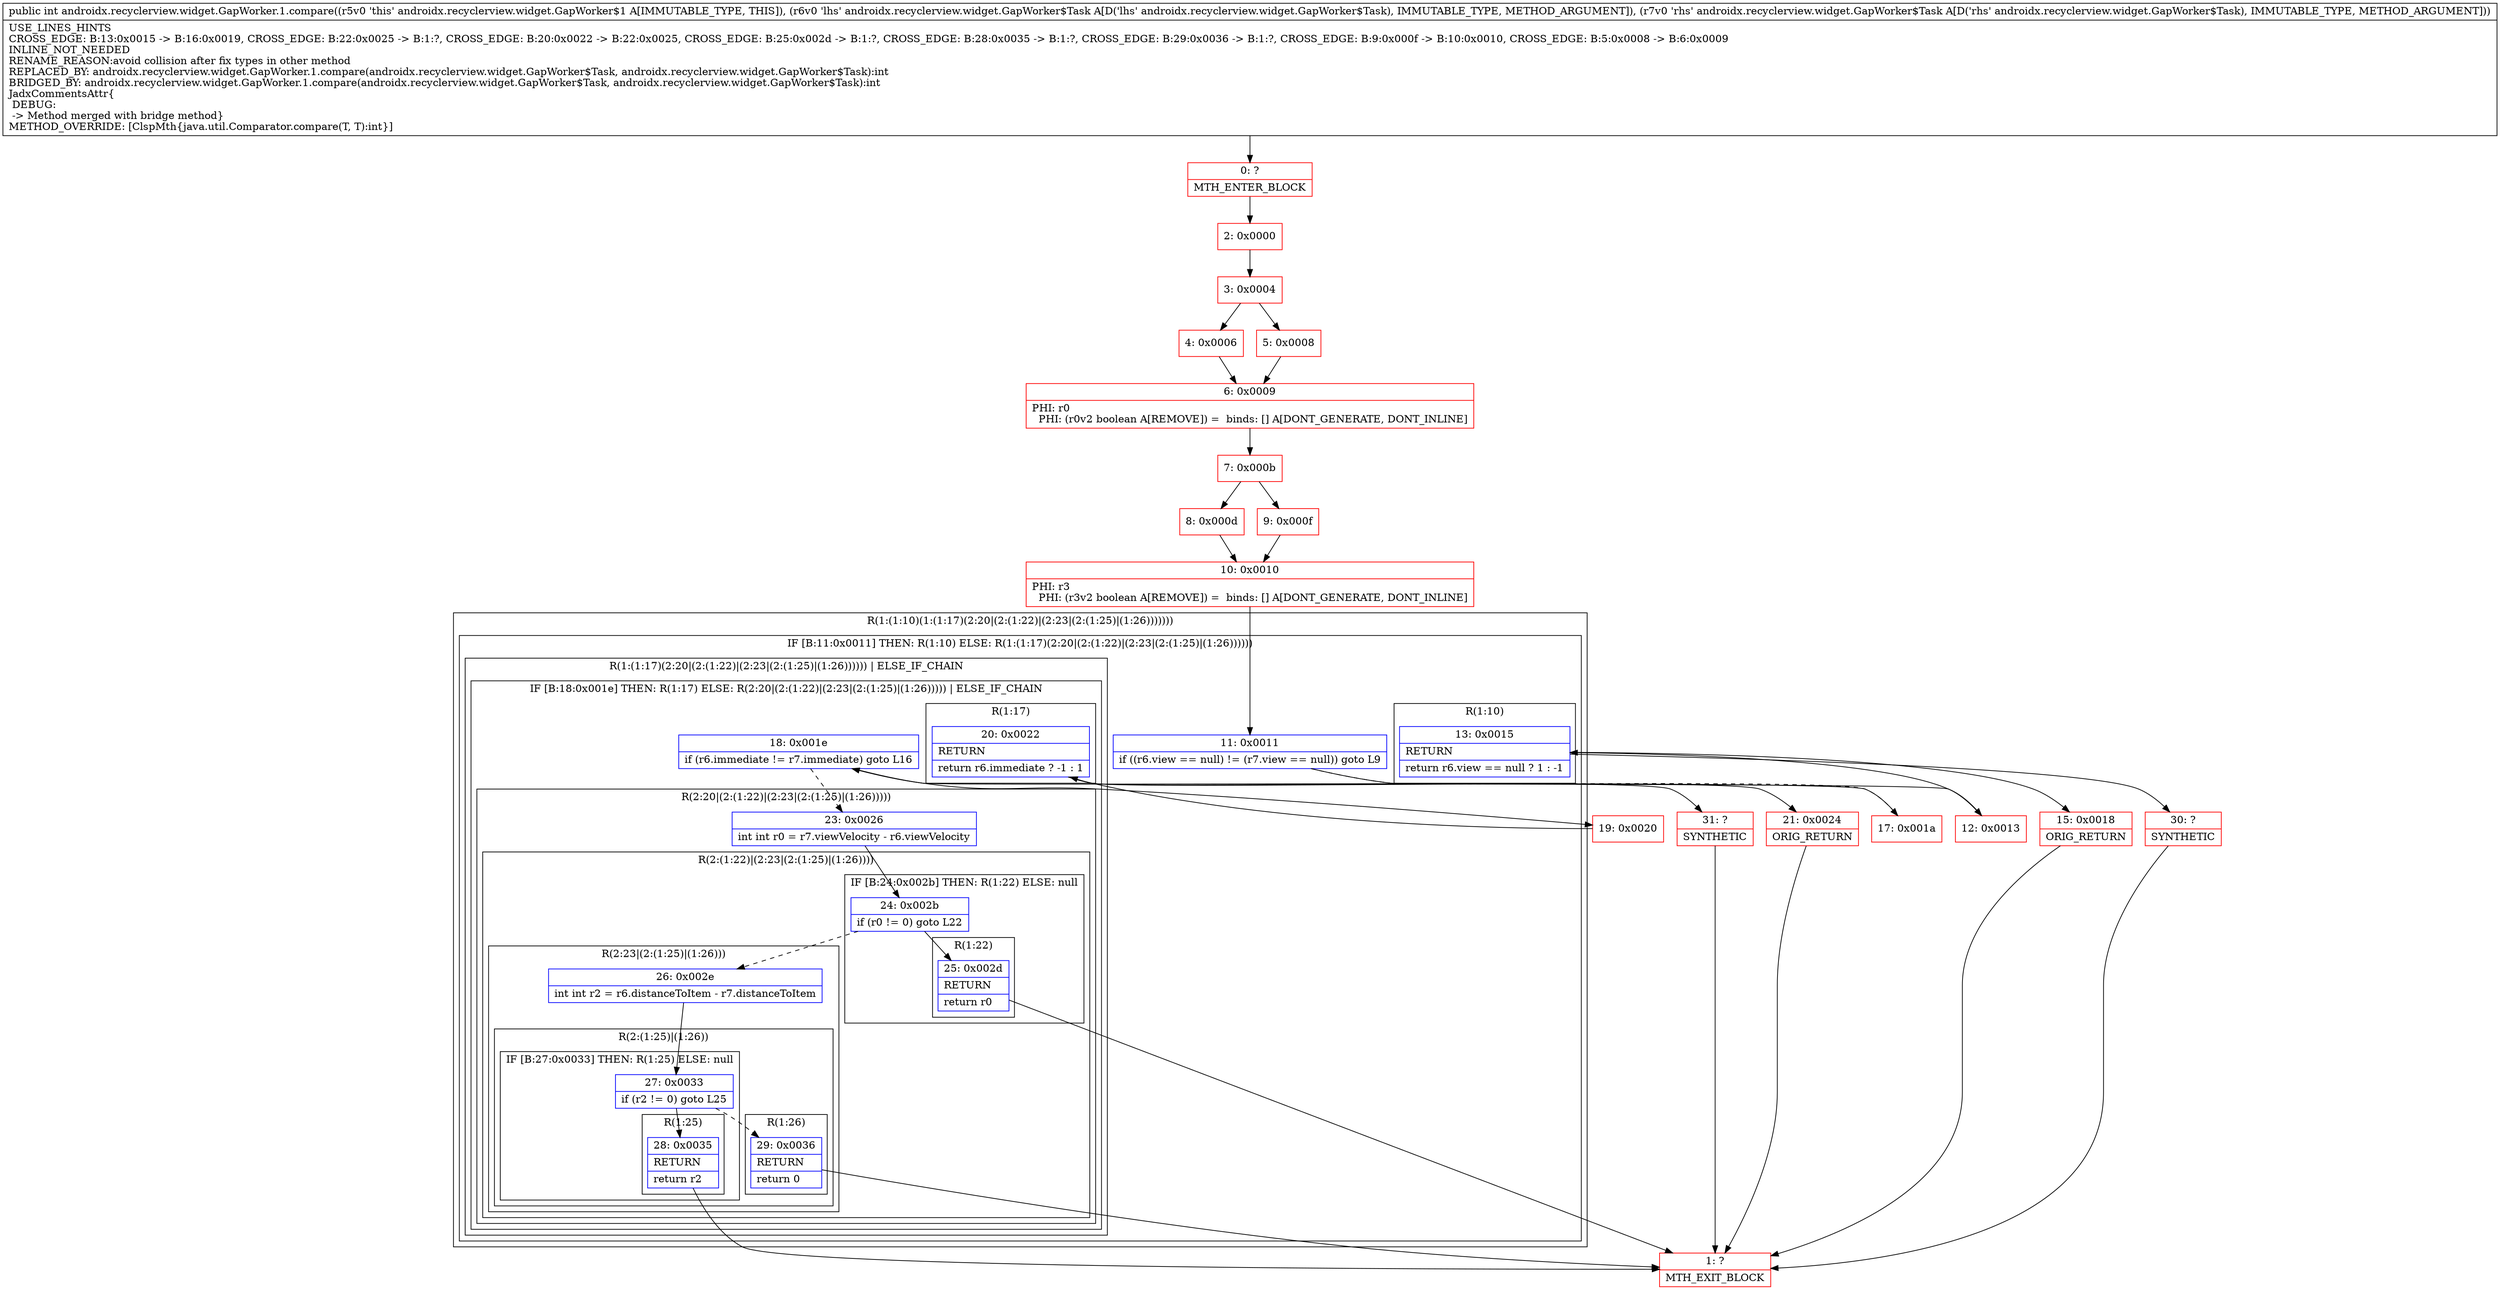 digraph "CFG forandroidx.recyclerview.widget.GapWorker.1.compare(Landroidx\/recyclerview\/widget\/GapWorker$Task;Landroidx\/recyclerview\/widget\/GapWorker$Task;)I" {
subgraph cluster_Region_260159484 {
label = "R(1:(1:10)(1:(1:17)(2:20|(2:(1:22)|(2:23|(2:(1:25)|(1:26)))))))";
node [shape=record,color=blue];
subgraph cluster_IfRegion_551650004 {
label = "IF [B:11:0x0011] THEN: R(1:10) ELSE: R(1:(1:17)(2:20|(2:(1:22)|(2:23|(2:(1:25)|(1:26))))))";
node [shape=record,color=blue];
Node_11 [shape=record,label="{11\:\ 0x0011|if ((r6.view == null) != (r7.view == null)) goto L9\l}"];
subgraph cluster_Region_1414749836 {
label = "R(1:10)";
node [shape=record,color=blue];
Node_13 [shape=record,label="{13\:\ 0x0015|RETURN\l|return r6.view == null ? 1 : \-1\l}"];
}
subgraph cluster_Region_850996216 {
label = "R(1:(1:17)(2:20|(2:(1:22)|(2:23|(2:(1:25)|(1:26)))))) | ELSE_IF_CHAIN\l";
node [shape=record,color=blue];
subgraph cluster_IfRegion_814040068 {
label = "IF [B:18:0x001e] THEN: R(1:17) ELSE: R(2:20|(2:(1:22)|(2:23|(2:(1:25)|(1:26))))) | ELSE_IF_CHAIN\l";
node [shape=record,color=blue];
Node_18 [shape=record,label="{18\:\ 0x001e|if (r6.immediate != r7.immediate) goto L16\l}"];
subgraph cluster_Region_475961314 {
label = "R(1:17)";
node [shape=record,color=blue];
Node_20 [shape=record,label="{20\:\ 0x0022|RETURN\l|return r6.immediate ? \-1 : 1\l}"];
}
subgraph cluster_Region_1132090590 {
label = "R(2:20|(2:(1:22)|(2:23|(2:(1:25)|(1:26)))))";
node [shape=record,color=blue];
Node_23 [shape=record,label="{23\:\ 0x0026|int int r0 = r7.viewVelocity \- r6.viewVelocity\l}"];
subgraph cluster_Region_1387728347 {
label = "R(2:(1:22)|(2:23|(2:(1:25)|(1:26))))";
node [shape=record,color=blue];
subgraph cluster_IfRegion_2058918733 {
label = "IF [B:24:0x002b] THEN: R(1:22) ELSE: null";
node [shape=record,color=blue];
Node_24 [shape=record,label="{24\:\ 0x002b|if (r0 != 0) goto L22\l}"];
subgraph cluster_Region_1670391869 {
label = "R(1:22)";
node [shape=record,color=blue];
Node_25 [shape=record,label="{25\:\ 0x002d|RETURN\l|return r0\l}"];
}
}
subgraph cluster_Region_1279853778 {
label = "R(2:23|(2:(1:25)|(1:26)))";
node [shape=record,color=blue];
Node_26 [shape=record,label="{26\:\ 0x002e|int int r2 = r6.distanceToItem \- r7.distanceToItem\l}"];
subgraph cluster_Region_699009694 {
label = "R(2:(1:25)|(1:26))";
node [shape=record,color=blue];
subgraph cluster_IfRegion_1568961825 {
label = "IF [B:27:0x0033] THEN: R(1:25) ELSE: null";
node [shape=record,color=blue];
Node_27 [shape=record,label="{27\:\ 0x0033|if (r2 != 0) goto L25\l}"];
subgraph cluster_Region_1675161391 {
label = "R(1:25)";
node [shape=record,color=blue];
Node_28 [shape=record,label="{28\:\ 0x0035|RETURN\l|return r2\l}"];
}
}
subgraph cluster_Region_857071307 {
label = "R(1:26)";
node [shape=record,color=blue];
Node_29 [shape=record,label="{29\:\ 0x0036|RETURN\l|return 0\l}"];
}
}
}
}
}
}
}
}
}
Node_0 [shape=record,color=red,label="{0\:\ ?|MTH_ENTER_BLOCK\l}"];
Node_2 [shape=record,color=red,label="{2\:\ 0x0000}"];
Node_3 [shape=record,color=red,label="{3\:\ 0x0004}"];
Node_4 [shape=record,color=red,label="{4\:\ 0x0006}"];
Node_6 [shape=record,color=red,label="{6\:\ 0x0009|PHI: r0 \l  PHI: (r0v2 boolean A[REMOVE]) =  binds: [] A[DONT_GENERATE, DONT_INLINE]\l}"];
Node_7 [shape=record,color=red,label="{7\:\ 0x000b}"];
Node_8 [shape=record,color=red,label="{8\:\ 0x000d}"];
Node_10 [shape=record,color=red,label="{10\:\ 0x0010|PHI: r3 \l  PHI: (r3v2 boolean A[REMOVE]) =  binds: [] A[DONT_GENERATE, DONT_INLINE]\l}"];
Node_12 [shape=record,color=red,label="{12\:\ 0x0013}"];
Node_15 [shape=record,color=red,label="{15\:\ 0x0018|ORIG_RETURN\l}"];
Node_1 [shape=record,color=red,label="{1\:\ ?|MTH_EXIT_BLOCK\l}"];
Node_30 [shape=record,color=red,label="{30\:\ ?|SYNTHETIC\l}"];
Node_17 [shape=record,color=red,label="{17\:\ 0x001a}"];
Node_19 [shape=record,color=red,label="{19\:\ 0x0020}"];
Node_21 [shape=record,color=red,label="{21\:\ 0x0024|ORIG_RETURN\l}"];
Node_31 [shape=record,color=red,label="{31\:\ ?|SYNTHETIC\l}"];
Node_9 [shape=record,color=red,label="{9\:\ 0x000f}"];
Node_5 [shape=record,color=red,label="{5\:\ 0x0008}"];
MethodNode[shape=record,label="{public int androidx.recyclerview.widget.GapWorker.1.compare((r5v0 'this' androidx.recyclerview.widget.GapWorker$1 A[IMMUTABLE_TYPE, THIS]), (r6v0 'lhs' androidx.recyclerview.widget.GapWorker$Task A[D('lhs' androidx.recyclerview.widget.GapWorker$Task), IMMUTABLE_TYPE, METHOD_ARGUMENT]), (r7v0 'rhs' androidx.recyclerview.widget.GapWorker$Task A[D('rhs' androidx.recyclerview.widget.GapWorker$Task), IMMUTABLE_TYPE, METHOD_ARGUMENT]))  | USE_LINES_HINTS\lCROSS_EDGE: B:13:0x0015 \-\> B:16:0x0019, CROSS_EDGE: B:22:0x0025 \-\> B:1:?, CROSS_EDGE: B:20:0x0022 \-\> B:22:0x0025, CROSS_EDGE: B:25:0x002d \-\> B:1:?, CROSS_EDGE: B:28:0x0035 \-\> B:1:?, CROSS_EDGE: B:29:0x0036 \-\> B:1:?, CROSS_EDGE: B:9:0x000f \-\> B:10:0x0010, CROSS_EDGE: B:5:0x0008 \-\> B:6:0x0009\lINLINE_NOT_NEEDED\lRENAME_REASON:avoid collision after fix types in other method\lREPLACED_BY: androidx.recyclerview.widget.GapWorker.1.compare(androidx.recyclerview.widget.GapWorker$Task, androidx.recyclerview.widget.GapWorker$Task):int\lBRIDGED_BY: androidx.recyclerview.widget.GapWorker.1.compare(androidx.recyclerview.widget.GapWorker$Task, androidx.recyclerview.widget.GapWorker$Task):int\lJadxCommentsAttr\{\l DEBUG: \l \-\> Method merged with bridge method\}\lMETHOD_OVERRIDE: [ClspMth\{java.util.Comparator.compare(T, T):int\}]\l}"];
MethodNode -> Node_0;Node_11 -> Node_12;
Node_11 -> Node_17[style=dashed];
Node_13 -> Node_15;
Node_13 -> Node_30;
Node_18 -> Node_19;
Node_18 -> Node_23[style=dashed];
Node_20 -> Node_21;
Node_20 -> Node_31;
Node_23 -> Node_24;
Node_24 -> Node_25;
Node_24 -> Node_26[style=dashed];
Node_25 -> Node_1;
Node_26 -> Node_27;
Node_27 -> Node_28;
Node_27 -> Node_29[style=dashed];
Node_28 -> Node_1;
Node_29 -> Node_1;
Node_0 -> Node_2;
Node_2 -> Node_3;
Node_3 -> Node_4;
Node_3 -> Node_5;
Node_4 -> Node_6;
Node_6 -> Node_7;
Node_7 -> Node_8;
Node_7 -> Node_9;
Node_8 -> Node_10;
Node_10 -> Node_11;
Node_12 -> Node_13;
Node_15 -> Node_1;
Node_30 -> Node_1;
Node_17 -> Node_18;
Node_19 -> Node_20;
Node_21 -> Node_1;
Node_31 -> Node_1;
Node_9 -> Node_10;
Node_5 -> Node_6;
}

